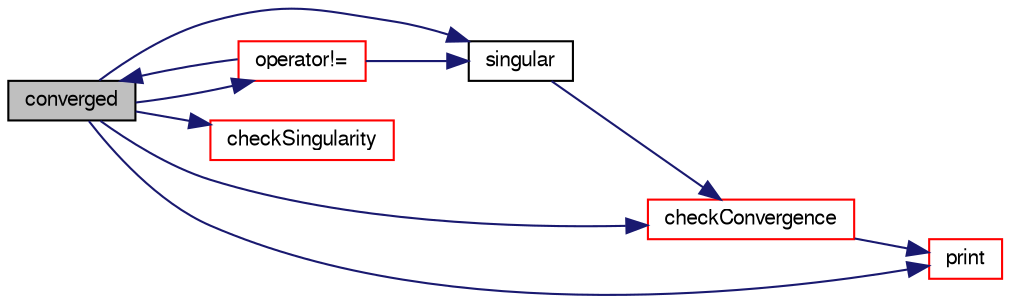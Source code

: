 digraph "converged"
{
  bgcolor="transparent";
  edge [fontname="FreeSans",fontsize="10",labelfontname="FreeSans",labelfontsize="10"];
  node [fontname="FreeSans",fontsize="10",shape=record];
  rankdir="LR";
  Node95 [label="converged",height=0.2,width=0.4,color="black", fillcolor="grey75", style="filled", fontcolor="black"];
  Node95 -> Node96 [color="midnightblue",fontsize="10",style="solid",fontname="FreeSans"];
  Node96 [label="checkConvergence",height=0.2,width=0.4,color="red",URL="$a26810.html#ab5771e4f4a15c47b3c719a33255be433",tooltip="Check, store and return convergence. "];
  Node96 -> Node100 [color="midnightblue",fontsize="10",style="solid",fontname="FreeSans"];
  Node100 [label="print",height=0.2,width=0.4,color="red",URL="$a26810.html#a68926051a5d92c255b3604bcccded648",tooltip="Print summary of solver performance to the given stream. "];
  Node95 -> Node103 [color="midnightblue",fontsize="10",style="solid",fontname="FreeSans"];
  Node103 [label="checkSingularity",height=0.2,width=0.4,color="red",URL="$a26810.html#aa749321b47d58d648449b01539ebaeaf",tooltip="Singularity test. "];
  Node95 -> Node104 [color="midnightblue",fontsize="10",style="solid",fontname="FreeSans"];
  Node104 [label="operator!=",height=0.2,width=0.4,color="red",URL="$a26810.html#a2951cfedc7b3fb390eec4d7b3469ec2f"];
  Node104 -> Node95 [color="midnightblue",fontsize="10",style="solid",fontname="FreeSans"];
  Node104 -> Node110 [color="midnightblue",fontsize="10",style="solid",fontname="FreeSans"];
  Node110 [label="singular",height=0.2,width=0.4,color="black",URL="$a26810.html#a823ca3ee00d695f9910f96f0fece652d",tooltip="Is the matrix singular? "];
  Node110 -> Node96 [color="midnightblue",fontsize="10",style="solid",fontname="FreeSans"];
  Node95 -> Node100 [color="midnightblue",fontsize="10",style="solid",fontname="FreeSans"];
  Node95 -> Node110 [color="midnightblue",fontsize="10",style="solid",fontname="FreeSans"];
}
